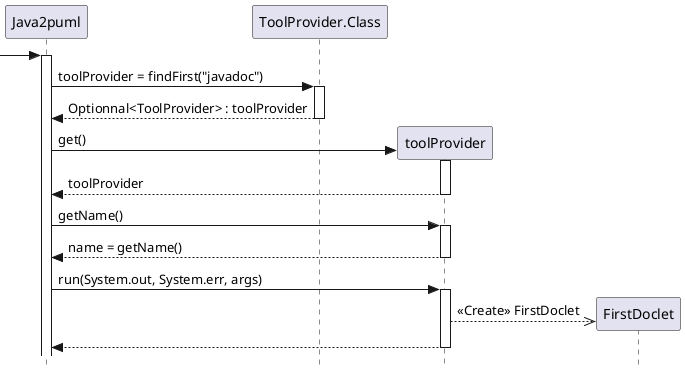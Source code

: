 @startuml
'https://plantuml.com/sequence-diagram
skinparam style strictuml

participant Java2puml as J
participant ToolProvider.Class as T
participant toolProvider as t
participant FirstDoclet as F

[->J ++

J -> T ++: toolProvider = findFirst("javadoc")
return Optionnal<ToolProvider> : toolProvider
create t
J -> t ++: get()
return toolProvider

J -> t ++: getName()
return name = getName()
J -> t ++ : run(System.out, System.err, args)
t -->> F ** : <<Create>> FirstDoclet
return
@enduml